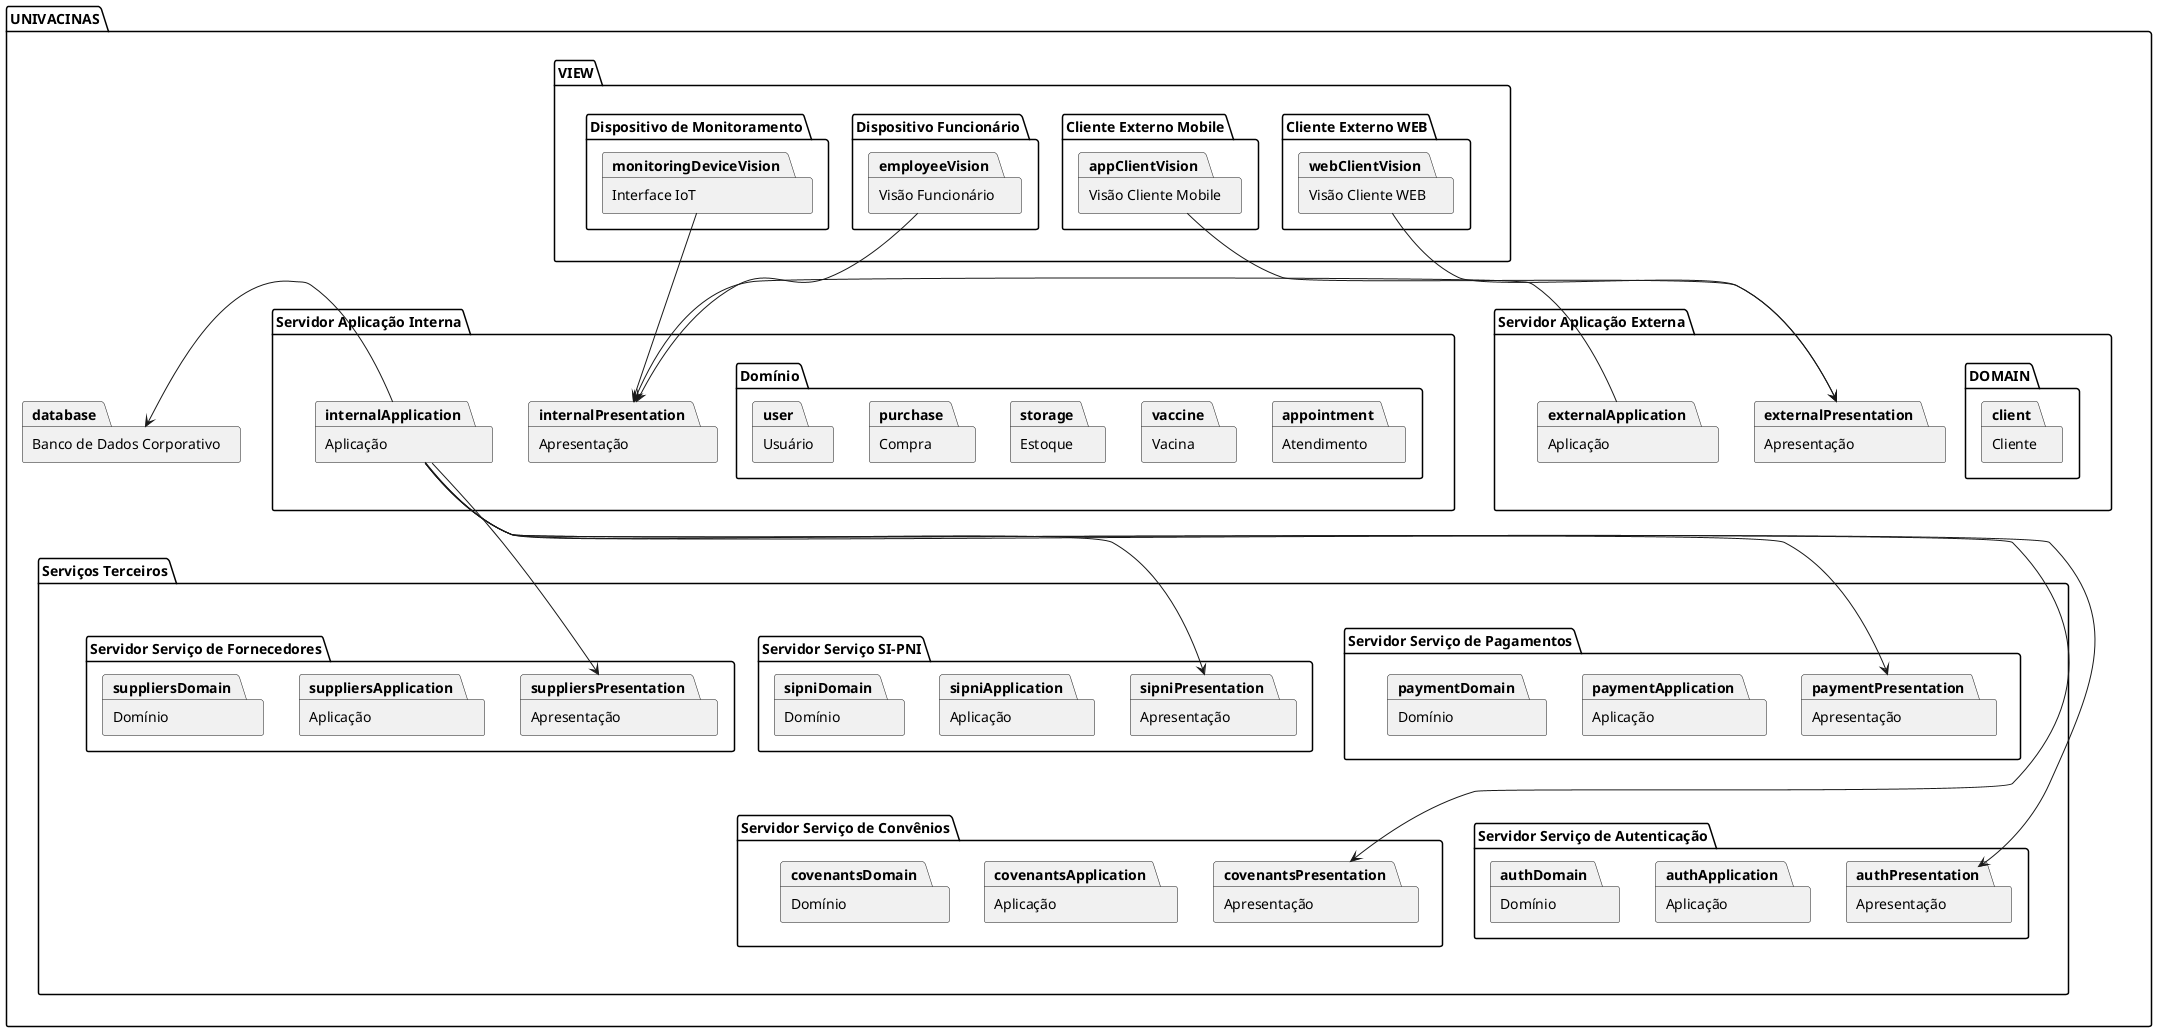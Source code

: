@startuml
package system as "UNIVACINAS" {
	package view as "VIEW" {
		package externalClientWeb as "Cliente Externo WEB" {
			package webClientVision as "Visão Cliente WEB" {
			}
		}
		package externalClientMobile as "Cliente Externo Mobile" {
			package appClientVision as "Visão Cliente Mobile" {
			}
		}
		package employeeDevice as "Dispositivo Funcionário" {
			package employeeVision as "Visão Funcionário" {
			}
		}
		package monitoringDevice as "Dispositivo de Monitoramento" {
			package monitoringDeviceVision as "Interface IoT" {
			}
		}
	}
	together {
		package externalServer as "Servidor Aplicação Externa" {
			package externalPresentation as "Apresentação" {			
			}
			package externalApplication as "Aplicação" {			
			}
			package externalDomain as "DOMAIN" {
				package client as "Cliente" {
				}
			}
		}
		package internalServer as "Servidor Aplicação Interna" {
			package internalPresentation as "Apresentação" {			
			}
			package internalApplication as "Aplicação" {			
			}
			package innternalDomain as "Domínio" {
				package appointment as "Atendimento" {
				}
				package vaccine as "Vacina" {
				}
				package storage as "Estoque" {
				}
				package purchase as "Compra" {
				}
				package user as "Usuário" {
				}
			}
		}
	}
	package thirdPartyServer as "Serviços Terceiros" {
		together {
			package paymentServer as "Servidor Serviço de Pagamentos" {
				package paymentPresentation as "Apresentação" {
				}
				package paymentApplication as "Aplicação" {
				}
				package paymentDomain as "Domínio" {
				}
			}
			package sipniServer as "Servidor Serviço SI-PNI" {
				package sipniPresentation as "Apresentação" {
				}
				package sipniApplication as "Aplicação" {
				}
				package sipniDomain as "Domínio" {
				}
			}
			package suppliersServer as "Servidor Serviço de Fornecedores" {
				package suppliersPresentation as "Apresentação" {
				}
				package suppliersApplication as "Aplicação" {
				}
				package suppliersDomain as "Domínio" {
				}
			}
		}
		together {
			package covenantsServer as "Servidor Serviço de Convênios" {
				package covenantsPresentation as "Apresentação" {
				}
				package covenantsApplication as "Aplicação" {
				}
				package covenantsDomain as "Domínio" {
				}
			}
			package authServer as "Servidor Serviço de Autenticação" {
				package authPresentation as "Apresentação" {
				}
				package authApplication as "Aplicação" {
				}
				package authDomain as "Domínio" {
				}
			}
		}
	}
	package database as "Banco de Dados Corporativo" {
	}
}

paymentServer -[hidden]-> covenantsServer
internalServer -[hidden]-> thirdPartyServer
view -[hidden]-> externalServer

webClientVision -> externalPresentation
appClientVision -> externalPresentation
externalApplication -> internalPresentation
employeeVision -> internalPresentation
monitoringDeviceVision -> internalPresentation
internalApplication -> database
internalApplication -> paymentPresentation
internalApplication -> sipniPresentation
internalApplication -> suppliersPresentation
internalApplication -> covenantsPresentation
internalApplication -> authPresentation

@enduml